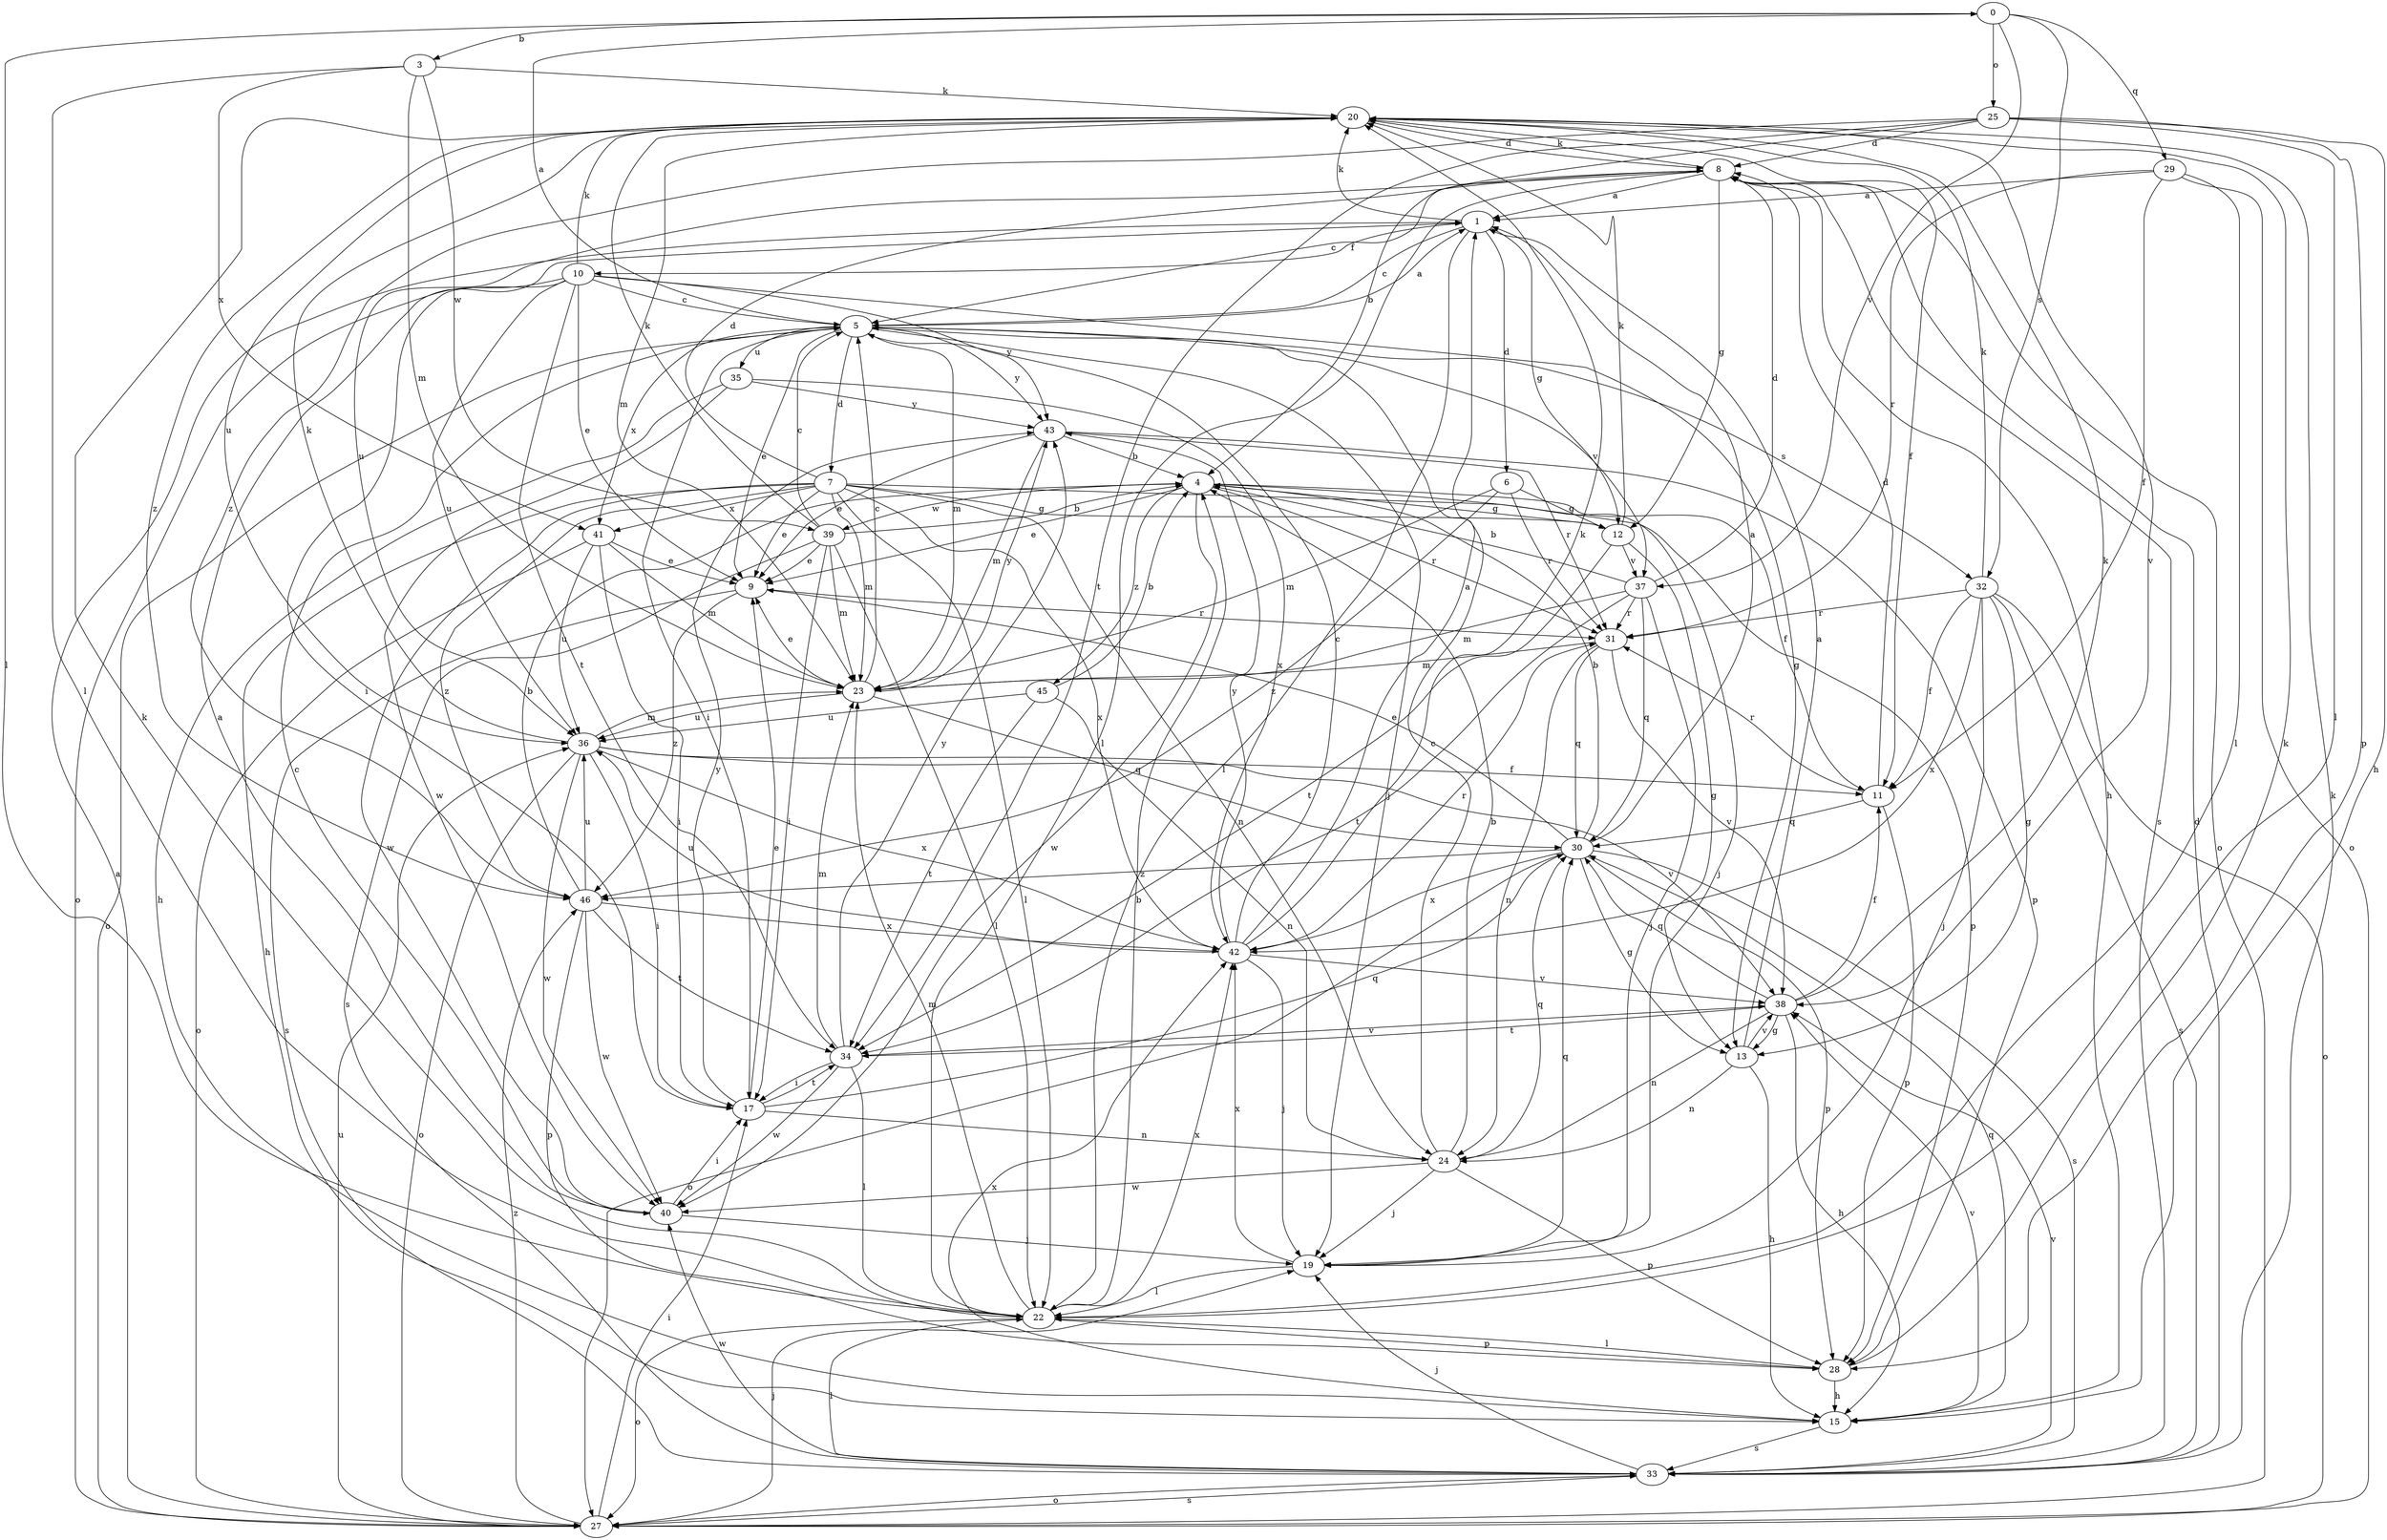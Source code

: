 strict digraph  {
0;
1;
3;
4;
5;
6;
7;
8;
9;
10;
11;
12;
13;
15;
17;
19;
20;
22;
23;
24;
25;
27;
28;
29;
30;
31;
32;
33;
34;
35;
36;
37;
38;
39;
40;
41;
42;
43;
45;
46;
0 -> 3  [label=b];
0 -> 22  [label=l];
0 -> 25  [label=o];
0 -> 29  [label=q];
0 -> 32  [label=s];
0 -> 37  [label=v];
1 -> 5  [label=c];
1 -> 6  [label=d];
1 -> 10  [label=f];
1 -> 12  [label=g];
1 -> 20  [label=k];
1 -> 22  [label=l];
3 -> 20  [label=k];
3 -> 22  [label=l];
3 -> 23  [label=m];
3 -> 39  [label=w];
3 -> 41  [label=x];
4 -> 9  [label=e];
4 -> 11  [label=f];
4 -> 12  [label=g];
4 -> 19  [label=j];
4 -> 31  [label=r];
4 -> 39  [label=w];
4 -> 40  [label=w];
4 -> 45  [label=z];
5 -> 0  [label=a];
5 -> 1  [label=a];
5 -> 7  [label=d];
5 -> 9  [label=e];
5 -> 17  [label=i];
5 -> 19  [label=j];
5 -> 23  [label=m];
5 -> 27  [label=o];
5 -> 32  [label=s];
5 -> 35  [label=u];
5 -> 37  [label=v];
5 -> 41  [label=x];
5 -> 43  [label=y];
6 -> 12  [label=g];
6 -> 23  [label=m];
6 -> 31  [label=r];
6 -> 46  [label=z];
7 -> 8  [label=d];
7 -> 9  [label=e];
7 -> 12  [label=g];
7 -> 15  [label=h];
7 -> 22  [label=l];
7 -> 23  [label=m];
7 -> 24  [label=n];
7 -> 28  [label=p];
7 -> 40  [label=w];
7 -> 41  [label=x];
7 -> 42  [label=x];
7 -> 46  [label=z];
8 -> 1  [label=a];
8 -> 5  [label=c];
8 -> 12  [label=g];
8 -> 15  [label=h];
8 -> 20  [label=k];
8 -> 22  [label=l];
8 -> 27  [label=o];
8 -> 33  [label=s];
8 -> 36  [label=u];
9 -> 31  [label=r];
9 -> 33  [label=s];
9 -> 46  [label=z];
10 -> 5  [label=c];
10 -> 9  [label=e];
10 -> 13  [label=g];
10 -> 17  [label=i];
10 -> 20  [label=k];
10 -> 27  [label=o];
10 -> 34  [label=t];
10 -> 36  [label=u];
10 -> 43  [label=y];
11 -> 8  [label=d];
11 -> 28  [label=p];
11 -> 30  [label=q];
11 -> 31  [label=r];
12 -> 13  [label=g];
12 -> 20  [label=k];
12 -> 34  [label=t];
12 -> 37  [label=v];
13 -> 1  [label=a];
13 -> 15  [label=h];
13 -> 24  [label=n];
13 -> 38  [label=v];
15 -> 30  [label=q];
15 -> 33  [label=s];
15 -> 38  [label=v];
15 -> 42  [label=x];
17 -> 9  [label=e];
17 -> 24  [label=n];
17 -> 30  [label=q];
17 -> 34  [label=t];
17 -> 43  [label=y];
19 -> 22  [label=l];
19 -> 30  [label=q];
19 -> 42  [label=x];
20 -> 8  [label=d];
20 -> 11  [label=f];
20 -> 23  [label=m];
20 -> 36  [label=u];
20 -> 38  [label=v];
20 -> 46  [label=z];
22 -> 4  [label=b];
22 -> 20  [label=k];
22 -> 23  [label=m];
22 -> 27  [label=o];
22 -> 28  [label=p];
22 -> 42  [label=x];
23 -> 5  [label=c];
23 -> 9  [label=e];
23 -> 30  [label=q];
23 -> 36  [label=u];
23 -> 43  [label=y];
24 -> 4  [label=b];
24 -> 5  [label=c];
24 -> 19  [label=j];
24 -> 28  [label=p];
24 -> 30  [label=q];
24 -> 40  [label=w];
25 -> 4  [label=b];
25 -> 8  [label=d];
25 -> 15  [label=h];
25 -> 22  [label=l];
25 -> 28  [label=p];
25 -> 34  [label=t];
25 -> 46  [label=z];
27 -> 1  [label=a];
27 -> 17  [label=i];
27 -> 19  [label=j];
27 -> 33  [label=s];
27 -> 36  [label=u];
27 -> 46  [label=z];
28 -> 15  [label=h];
28 -> 20  [label=k];
28 -> 22  [label=l];
29 -> 1  [label=a];
29 -> 11  [label=f];
29 -> 22  [label=l];
29 -> 27  [label=o];
29 -> 31  [label=r];
30 -> 1  [label=a];
30 -> 4  [label=b];
30 -> 9  [label=e];
30 -> 13  [label=g];
30 -> 27  [label=o];
30 -> 28  [label=p];
30 -> 33  [label=s];
30 -> 42  [label=x];
30 -> 46  [label=z];
31 -> 23  [label=m];
31 -> 24  [label=n];
31 -> 30  [label=q];
31 -> 38  [label=v];
32 -> 11  [label=f];
32 -> 13  [label=g];
32 -> 19  [label=j];
32 -> 20  [label=k];
32 -> 27  [label=o];
32 -> 31  [label=r];
32 -> 33  [label=s];
32 -> 42  [label=x];
33 -> 8  [label=d];
33 -> 19  [label=j];
33 -> 20  [label=k];
33 -> 22  [label=l];
33 -> 27  [label=o];
33 -> 38  [label=v];
33 -> 40  [label=w];
34 -> 17  [label=i];
34 -> 22  [label=l];
34 -> 23  [label=m];
34 -> 38  [label=v];
34 -> 40  [label=w];
34 -> 43  [label=y];
35 -> 15  [label=h];
35 -> 40  [label=w];
35 -> 42  [label=x];
35 -> 43  [label=y];
36 -> 11  [label=f];
36 -> 17  [label=i];
36 -> 20  [label=k];
36 -> 23  [label=m];
36 -> 27  [label=o];
36 -> 38  [label=v];
36 -> 40  [label=w];
36 -> 42  [label=x];
37 -> 4  [label=b];
37 -> 8  [label=d];
37 -> 19  [label=j];
37 -> 23  [label=m];
37 -> 30  [label=q];
37 -> 31  [label=r];
37 -> 34  [label=t];
38 -> 11  [label=f];
38 -> 13  [label=g];
38 -> 15  [label=h];
38 -> 20  [label=k];
38 -> 24  [label=n];
38 -> 30  [label=q];
38 -> 34  [label=t];
39 -> 4  [label=b];
39 -> 5  [label=c];
39 -> 9  [label=e];
39 -> 17  [label=i];
39 -> 20  [label=k];
39 -> 22  [label=l];
39 -> 23  [label=m];
39 -> 33  [label=s];
40 -> 1  [label=a];
40 -> 5  [label=c];
40 -> 17  [label=i];
40 -> 19  [label=j];
41 -> 9  [label=e];
41 -> 17  [label=i];
41 -> 23  [label=m];
41 -> 27  [label=o];
41 -> 36  [label=u];
42 -> 1  [label=a];
42 -> 5  [label=c];
42 -> 19  [label=j];
42 -> 20  [label=k];
42 -> 31  [label=r];
42 -> 36  [label=u];
42 -> 38  [label=v];
42 -> 43  [label=y];
43 -> 4  [label=b];
43 -> 9  [label=e];
43 -> 23  [label=m];
43 -> 28  [label=p];
43 -> 31  [label=r];
45 -> 4  [label=b];
45 -> 24  [label=n];
45 -> 34  [label=t];
45 -> 36  [label=u];
46 -> 4  [label=b];
46 -> 28  [label=p];
46 -> 34  [label=t];
46 -> 36  [label=u];
46 -> 40  [label=w];
46 -> 42  [label=x];
}

